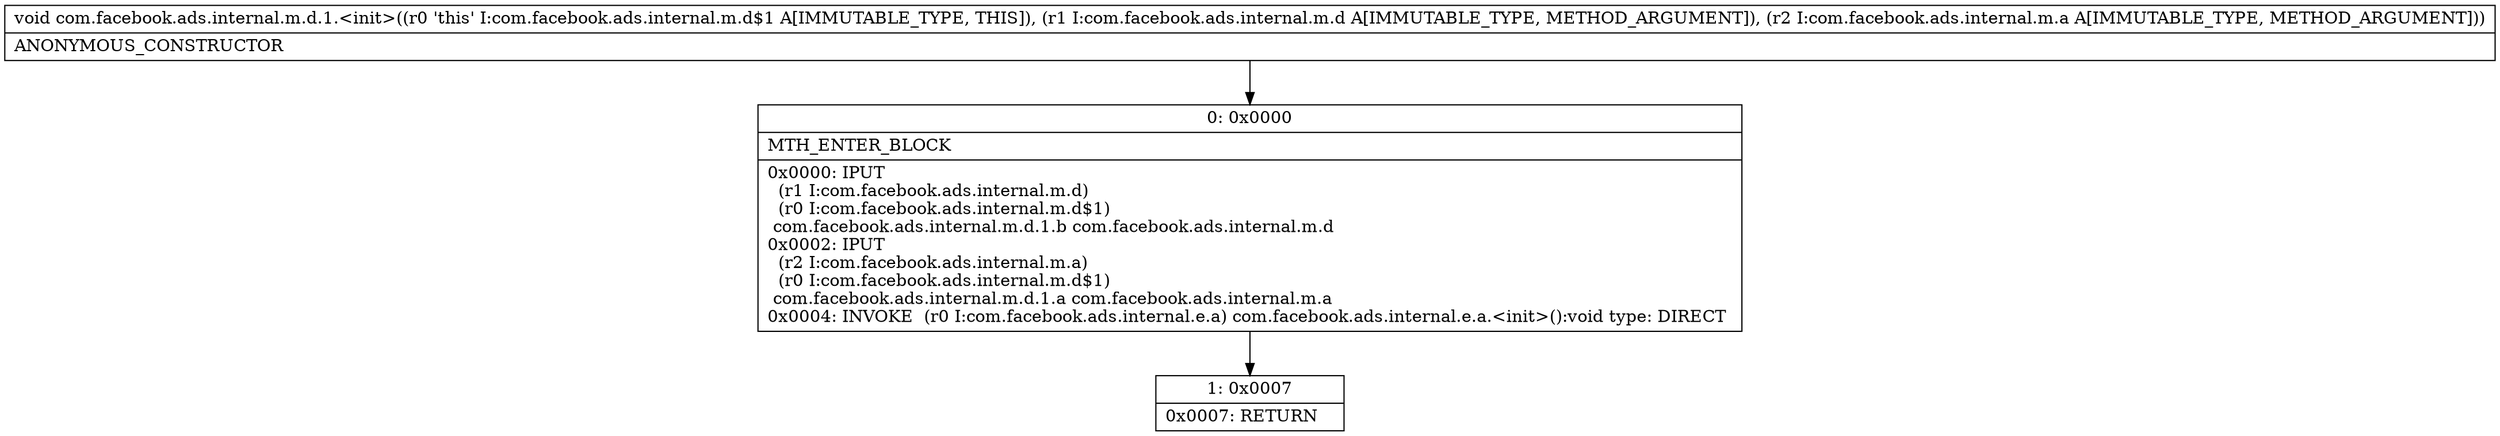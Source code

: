 digraph "CFG forcom.facebook.ads.internal.m.d.1.\<init\>(Lcom\/facebook\/ads\/internal\/m\/d;Lcom\/facebook\/ads\/internal\/m\/a;)V" {
Node_0 [shape=record,label="{0\:\ 0x0000|MTH_ENTER_BLOCK\l|0x0000: IPUT  \l  (r1 I:com.facebook.ads.internal.m.d)\l  (r0 I:com.facebook.ads.internal.m.d$1)\l com.facebook.ads.internal.m.d.1.b com.facebook.ads.internal.m.d \l0x0002: IPUT  \l  (r2 I:com.facebook.ads.internal.m.a)\l  (r0 I:com.facebook.ads.internal.m.d$1)\l com.facebook.ads.internal.m.d.1.a com.facebook.ads.internal.m.a \l0x0004: INVOKE  (r0 I:com.facebook.ads.internal.e.a) com.facebook.ads.internal.e.a.\<init\>():void type: DIRECT \l}"];
Node_1 [shape=record,label="{1\:\ 0x0007|0x0007: RETURN   \l}"];
MethodNode[shape=record,label="{void com.facebook.ads.internal.m.d.1.\<init\>((r0 'this' I:com.facebook.ads.internal.m.d$1 A[IMMUTABLE_TYPE, THIS]), (r1 I:com.facebook.ads.internal.m.d A[IMMUTABLE_TYPE, METHOD_ARGUMENT]), (r2 I:com.facebook.ads.internal.m.a A[IMMUTABLE_TYPE, METHOD_ARGUMENT]))  | ANONYMOUS_CONSTRUCTOR\l}"];
MethodNode -> Node_0;
Node_0 -> Node_1;
}

